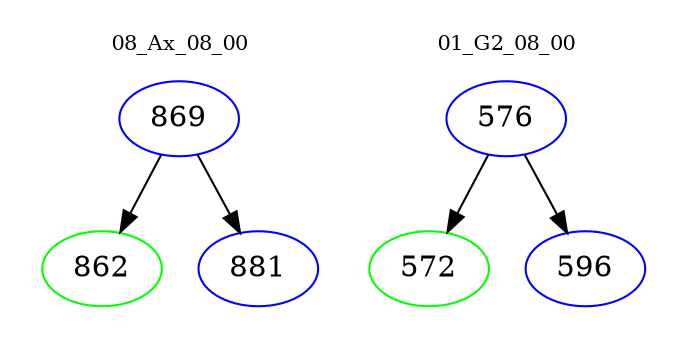 digraph{
subgraph cluster_0 {
color = white
label = "08_Ax_08_00";
fontsize=10;
T0_869 [label="869", color="blue"]
T0_869 -> T0_862 [color="black"]
T0_862 [label="862", color="green"]
T0_869 -> T0_881 [color="black"]
T0_881 [label="881", color="blue"]
}
subgraph cluster_1 {
color = white
label = "01_G2_08_00";
fontsize=10;
T1_576 [label="576", color="blue"]
T1_576 -> T1_572 [color="black"]
T1_572 [label="572", color="green"]
T1_576 -> T1_596 [color="black"]
T1_596 [label="596", color="blue"]
}
}

